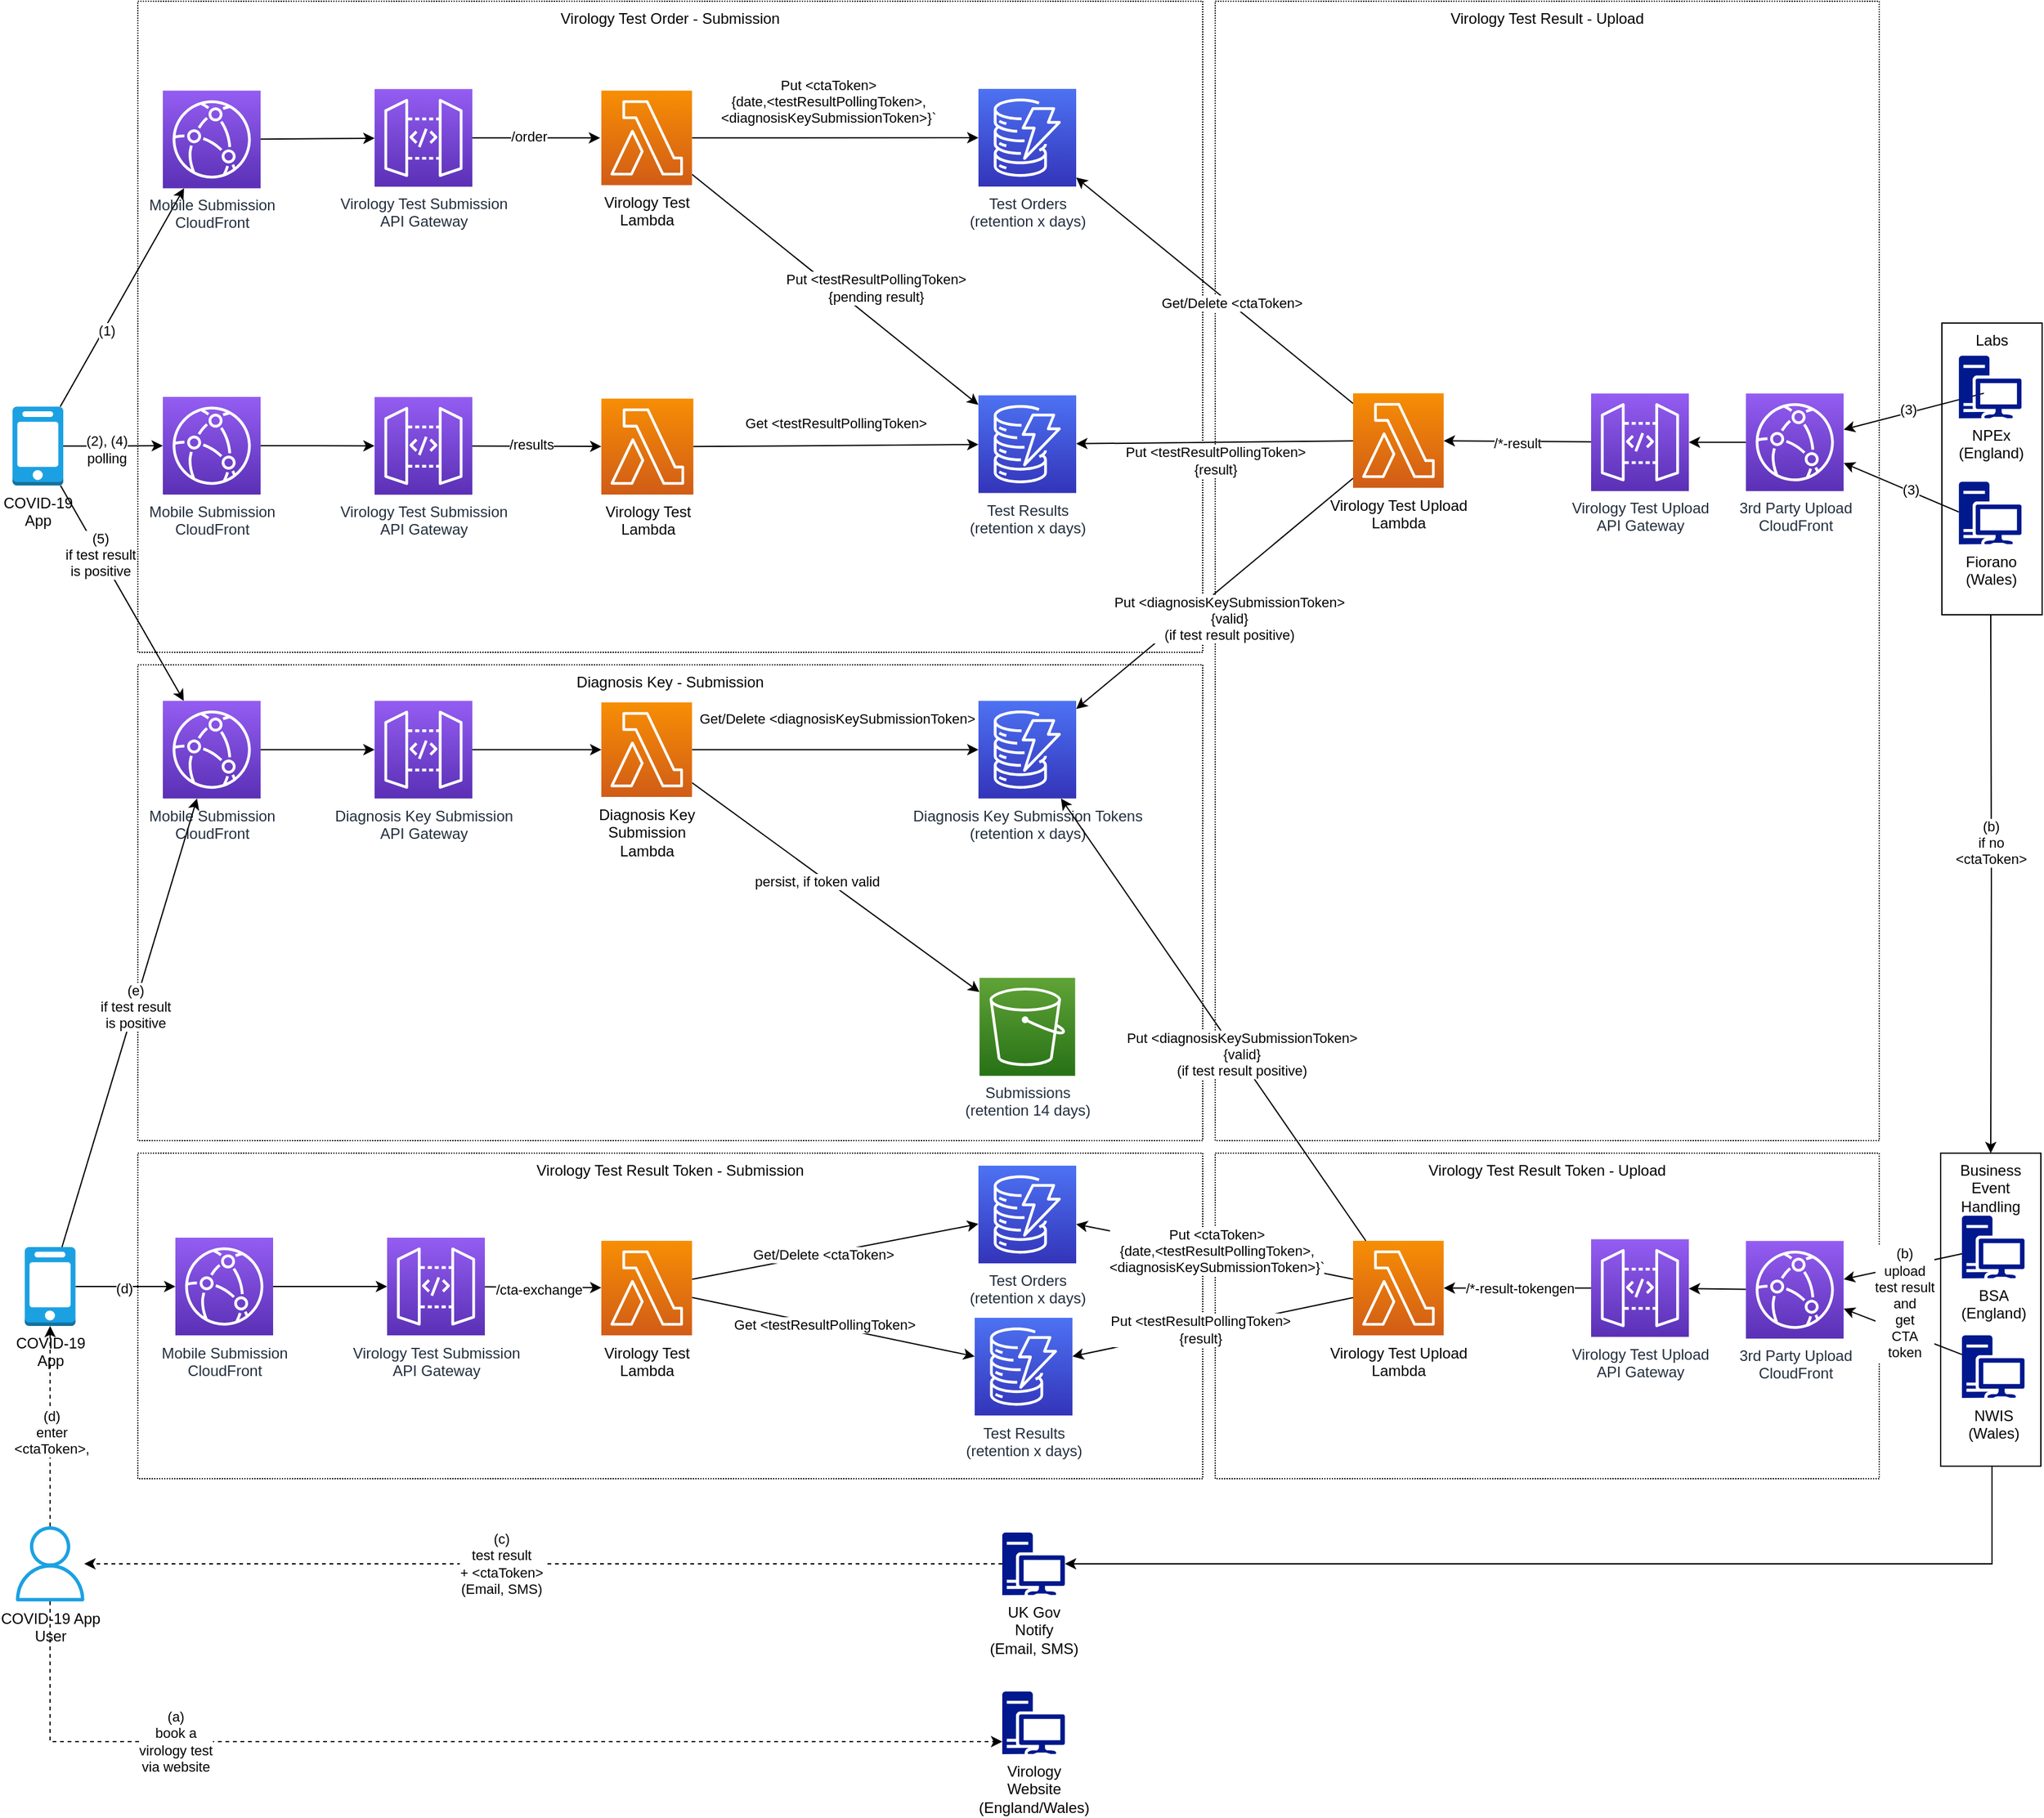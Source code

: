<mxfile version="14.6.13" type="device"><diagram id="7l4un8e1ZVvEWn5VFcZK" name="Page-1"><mxGraphModel dx="1106" dy="782" grid="1" gridSize="10" guides="1" tooltips="1" connect="1" arrows="1" fold="1" page="1" pageScale="1" pageWidth="1654" pageHeight="1169" math="0" shadow="0"><root><mxCell id="0"/><mxCell id="1" parent="0"/><mxCell id="IupYQVPxqlDTOoStcG11-25" style="edgeStyle=orthogonalEdgeStyle;rounded=0;orthogonalLoop=1;jettySize=auto;html=1;" parent="1" source="IupYQVPxqlDTOoStcG11-23" target="IupYQVPxqlDTOoStcG11-18" edge="1"><mxGeometry relative="1" as="geometry"><Array as="points"><mxPoint x="1600" y="1368"/></Array></mxGeometry></mxCell><mxCell id="IupYQVPxqlDTOoStcG11-23" value="Business&lt;br&gt;Event&lt;br&gt;Handling" style="rounded=0;whiteSpace=wrap;html=1;fillColor=#ffffff;gradientColor=none;verticalAlign=top;" parent="1" vertex="1"><mxGeometry x="1559" y="1040" width="80" height="250" as="geometry"/></mxCell><mxCell id="IupYQVPxqlDTOoStcG11-22" value="Labs" style="rounded=0;whiteSpace=wrap;html=1;fillColor=#ffffff;gradientColor=none;verticalAlign=top;" parent="1" vertex="1"><mxGeometry x="1560" y="377" width="80" height="233" as="geometry"/></mxCell><mxCell id="IupYQVPxqlDTOoStcG11-10" value="Virology Test Result Token - Upload" style="rounded=0;whiteSpace=wrap;html=1;strokeColor=#000000;fillColor=#ffffff;fontColor=#000000;verticalAlign=top;dashed=1;dashPattern=1 1;" parent="1" vertex="1"><mxGeometry x="980" y="1040" width="530" height="260" as="geometry"/></mxCell><mxCell id="3xfjmCxmKZSqOKgito6b-5" value="Virology Test Result Token - Submission" style="rounded=0;whiteSpace=wrap;html=1;strokeColor=#000000;fillColor=#ffffff;fontColor=#000000;verticalAlign=top;dashed=1;dashPattern=1 1;" parent="1" vertex="1"><mxGeometry x="120" y="1040" width="850" height="260" as="geometry"/></mxCell><mxCell id="3xfjmCxmKZSqOKgito6b-6" value="Diagnosis Key - Submission" style="rounded=0;whiteSpace=wrap;html=1;strokeColor=#000000;fillColor=#ffffff;fontColor=#000000;verticalAlign=top;dashed=1;dashPattern=1 1;" parent="1" vertex="1"><mxGeometry x="120" y="650" width="850" height="380" as="geometry"/></mxCell><mxCell id="3xfjmCxmKZSqOKgito6b-4" value="Virology Test Order - Submission&lt;br&gt;" style="rounded=0;whiteSpace=wrap;html=1;strokeColor=#000000;fillColor=#ffffff;fontColor=#000000;verticalAlign=top;dashed=1;dashPattern=1 1;" parent="1" vertex="1"><mxGeometry x="120" y="120" width="850" height="520" as="geometry"/></mxCell><mxCell id="8O3yC5Zun8YRA3f_ltFc-1" value="Virology Test Result - Upload" style="rounded=0;whiteSpace=wrap;html=1;strokeColor=#000000;fillColor=#ffffff;fontColor=#000000;verticalAlign=top;dashed=1;dashPattern=1 1;" parent="1" vertex="1"><mxGeometry x="980" y="120" width="530" height="910" as="geometry"/></mxCell><mxCell id="iBQrSZqJGQWw7QaStk0V-1" style="rounded=0;orthogonalLoop=1;jettySize=auto;html=1;" parent="1" source="Zcrg-Oa4rTQBiYXi8GwN-2" target="Zcrg-Oa4rTQBiYXi8GwN-18" edge="1"><mxGeometry relative="1" as="geometry"/></mxCell><mxCell id="iBQrSZqJGQWw7QaStk0V-2" value="Put &amp;lt;testResultPollingToken&amp;gt;&lt;br&gt;{pending result}" style="edgeLabel;html=1;align=center;verticalAlign=middle;resizable=0;points=[];" parent="iBQrSZqJGQWw7QaStk0V-1" vertex="1" connectable="0"><mxGeometry x="-0.339" relative="1" as="geometry"><mxPoint x="70.63" y="29.8" as="offset"/></mxGeometry></mxCell><mxCell id="H36jt0zUwEtWzXlIRthk-64" style="edgeStyle=none;rounded=0;orthogonalLoop=1;jettySize=auto;html=1;exitX=0.4;exitY=0.6;exitDx=0;exitDy=0;exitPerimeter=0;" parent="1" source="NQJrTS7lz0Nnti6K1wQp-1" target="Zcrg-Oa4rTQBiYXi8GwN-26" edge="1"><mxGeometry relative="1" as="geometry"><mxPoint x="1573.58" y="434.88" as="sourcePoint"/></mxGeometry></mxCell><mxCell id="3xfjmCxmKZSqOKgito6b-19" value="(3)" style="edgeLabel;html=1;align=center;verticalAlign=middle;resizable=0;points=[];fontColor=#000000;" parent="H36jt0zUwEtWzXlIRthk-64" vertex="1" connectable="0"><mxGeometry x="0.069" y="-2" relative="1" as="geometry"><mxPoint y="-1" as="offset"/></mxGeometry></mxCell><mxCell id="H36jt0zUwEtWzXlIRthk-76" style="edgeStyle=none;rounded=0;orthogonalLoop=1;jettySize=auto;html=1;" parent="1" source="Zcrg-Oa4rTQBiYXi8GwN-4" target="Zcrg-Oa4rTQBiYXi8GwN-16" edge="1"><mxGeometry relative="1" as="geometry"><mxPoint x="418" y="391.403" as="sourcePoint"/></mxGeometry></mxCell><mxCell id="WrQF6Arm8ScqOSPTjPgF-5" value="/results" style="edgeLabel;html=1;align=center;verticalAlign=middle;resizable=0;points=[];" vertex="1" connectable="0" parent="H36jt0zUwEtWzXlIRthk-76"><mxGeometry x="-0.087" y="2" relative="1" as="geometry"><mxPoint as="offset"/></mxGeometry></mxCell><mxCell id="H36jt0zUwEtWzXlIRthk-78" style="edgeStyle=none;rounded=0;orthogonalLoop=1;jettySize=auto;html=1;" parent="1" source="3xfjmCxmKZSqOKgito6b-8" target="Zcrg-Oa4rTQBiYXi8GwN-17" edge="1"><mxGeometry relative="1" as="geometry"><mxPoint x="404.449" y="405.5" as="sourcePoint"/></mxGeometry></mxCell><mxCell id="H36jt0zUwEtWzXlIRthk-61" style="edgeStyle=none;rounded=0;orthogonalLoop=1;jettySize=auto;html=1;exitX=1;exitY=0.5;exitDx=0;exitDy=0;exitPerimeter=0;" parent="1" source="Zcrg-Oa4rTQBiYXi8GwN-16" target="Zcrg-Oa4rTQBiYXi8GwN-18" edge="1"><mxGeometry relative="1" as="geometry"/></mxCell><mxCell id="H36jt0zUwEtWzXlIRthk-62" value="Get &amp;lt;testResultPollingToken&amp;gt;" style="edgeLabel;html=1;align=center;verticalAlign=middle;resizable=0;points=[];" parent="H36jt0zUwEtWzXlIRthk-61" vertex="1" connectable="0"><mxGeometry x="-0.777" y="-1" relative="1" as="geometry"><mxPoint x="87.65" y="-19.88" as="offset"/></mxGeometry></mxCell><mxCell id="H36jt0zUwEtWzXlIRthk-68" style="edgeStyle=none;rounded=0;orthogonalLoop=1;jettySize=auto;html=1;" parent="1" source="Zcrg-Oa4rTQBiYXi8GwN-25" target="Zcrg-Oa4rTQBiYXi8GwN-21" edge="1"><mxGeometry relative="1" as="geometry"><mxPoint x="1234" y="471.833" as="sourcePoint"/></mxGeometry></mxCell><mxCell id="WrQF6Arm8ScqOSPTjPgF-20" value="/*-result" style="edgeLabel;html=1;align=center;verticalAlign=middle;resizable=0;points=[];" vertex="1" connectable="0" parent="H36jt0zUwEtWzXlIRthk-68"><mxGeometry x="0.003" y="1" relative="1" as="geometry"><mxPoint as="offset"/></mxGeometry></mxCell><mxCell id="H36jt0zUwEtWzXlIRthk-69" style="rounded=0;orthogonalLoop=1;jettySize=auto;html=1;elbow=vertical;" parent="1" source="Zcrg-Oa4rTQBiYXi8GwN-21" target="Zcrg-Oa4rTQBiYXi8GwN-18" edge="1"><mxGeometry relative="1" as="geometry"/></mxCell><mxCell id="H36jt0zUwEtWzXlIRthk-70" value="Put &amp;lt;testResultPollingToken&amp;gt;&lt;br&gt;{result}" style="edgeLabel;html=1;align=center;verticalAlign=middle;resizable=0;points=[];" parent="H36jt0zUwEtWzXlIRthk-69" vertex="1" connectable="0"><mxGeometry x="-0.219" y="-1" relative="1" as="geometry"><mxPoint x="-23.71" y="15.66" as="offset"/></mxGeometry></mxCell><mxCell id="H36jt0zUwEtWzXlIRthk-74" style="rounded=0;orthogonalLoop=1;jettySize=auto;html=1;" parent="1" source="Zcrg-Oa4rTQBiYXi8GwN-21" target="Zcrg-Oa4rTQBiYXi8GwN-24" edge="1"><mxGeometry relative="1" as="geometry"><mxPoint x="1090" y="716.934" as="sourcePoint"/></mxGeometry></mxCell><mxCell id="H36jt0zUwEtWzXlIRthk-75" value="Put &amp;lt;diagnosisKeySubmissionToken&amp;gt;&lt;br&gt;{valid}&lt;br&gt;(if test result positive)" style="edgeLabel;html=1;align=center;verticalAlign=middle;resizable=0;points=[];" parent="H36jt0zUwEtWzXlIRthk-74" vertex="1" connectable="0"><mxGeometry x="0.406" y="2" relative="1" as="geometry"><mxPoint x="55.42" y="-19.42" as="offset"/></mxGeometry></mxCell><mxCell id="H36jt0zUwEtWzXlIRthk-82" style="rounded=0;orthogonalLoop=1;jettySize=auto;elbow=vertical;html=1;" parent="1" source="Zcrg-Oa4rTQBiYXi8GwN-17" target="Zcrg-Oa4rTQBiYXi8GwN-20" edge="1"><mxGeometry relative="1" as="geometry"/></mxCell><mxCell id="H36jt0zUwEtWzXlIRthk-85" value="persist, if token valid" style="edgeLabel;html=1;align=center;verticalAlign=middle;resizable=0;points=[];" parent="H36jt0zUwEtWzXlIRthk-82" vertex="1" connectable="0"><mxGeometry x="-0.047" y="1" relative="1" as="geometry"><mxPoint x="-11.15" as="offset"/></mxGeometry></mxCell><mxCell id="H36jt0zUwEtWzXlIRthk-83" style="edgeStyle=orthogonalEdgeStyle;rounded=0;orthogonalLoop=1;jettySize=auto;html=1;" parent="1" source="Zcrg-Oa4rTQBiYXi8GwN-17" target="Zcrg-Oa4rTQBiYXi8GwN-24" edge="1"><mxGeometry relative="1" as="geometry"><Array as="points"><mxPoint x="840" y="719.5"/><mxPoint x="840" y="719.5"/></Array></mxGeometry></mxCell><mxCell id="H36jt0zUwEtWzXlIRthk-84" value="Get/Delete &amp;lt;diagnosisKeySubmissionToken&amp;gt;" style="edgeLabel;html=1;align=center;verticalAlign=middle;resizable=0;points=[];" parent="H36jt0zUwEtWzXlIRthk-83" vertex="1" connectable="0"><mxGeometry x="-0.518" relative="1" as="geometry"><mxPoint x="60.0" y="-25" as="offset"/></mxGeometry></mxCell><mxCell id="Zcrg-Oa4rTQBiYXi8GwN-36" value="Put &amp;lt;ctaToken&amp;gt;&lt;br&gt;{date,&amp;lt;testResultPollingToken&amp;gt;,&lt;br&gt;&amp;lt;diagnosisKeySubmissionToken&amp;gt;}`" style="edgeStyle=none;rounded=0;orthogonalLoop=1;jettySize=auto;html=1;" parent="1" source="Zcrg-Oa4rTQBiYXi8GwN-2" target="Zcrg-Oa4rTQBiYXi8GwN-11" edge="1"><mxGeometry x="-0.058" y="29" relative="1" as="geometry"><mxPoint x="1" as="offset"/></mxGeometry></mxCell><mxCell id="Zcrg-Oa4rTQBiYXi8GwN-2" value="&lt;span style=&quot;color: rgb(0 , 0 , 0)&quot;&gt;Virology Test&lt;br&gt;Lambda&lt;br&gt;&lt;/span&gt;" style="points=[[0,0,0],[0.25,0,0],[0.5,0,0],[0.75,0,0],[1,0,0],[0,1,0],[0.25,1,0],[0.5,1,0],[0.75,1,0],[1,1,0],[0,0.25,0],[0,0.5,0],[0,0.75,0],[1,0.25,0],[1,0.5,0],[1,0.75,0]];outlineConnect=0;fontColor=#232F3E;gradientColor=#F78E04;gradientDirection=north;fillColor=#D05C17;strokeColor=#ffffff;dashed=0;verticalLabelPosition=bottom;verticalAlign=top;align=center;html=1;fontSize=12;fontStyle=0;aspect=fixed;shape=mxgraph.aws4.resourceIcon;resIcon=mxgraph.aws4.lambda;fontFamily=Helvetica;shadow=0;sketch=0;" parent="1" vertex="1"><mxGeometry x="490.0" y="191.38" width="72.35" height="75.5" as="geometry"/></mxCell><mxCell id="3xfjmCxmKZSqOKgito6b-1" value="" style="edgeStyle=none;rounded=0;orthogonalLoop=1;jettySize=auto;html=1;fontColor=#000000;" parent="1" edge="1"><mxGeometry relative="1" as="geometry"><mxPoint x="386" y="229.13" as="sourcePoint"/><mxPoint x="489" y="229.13" as="targetPoint"/></mxGeometry></mxCell><mxCell id="WrQF6Arm8ScqOSPTjPgF-4" value="/order" style="edgeLabel;html=1;align=center;verticalAlign=middle;resizable=0;points=[];" vertex="1" connectable="0" parent="3xfjmCxmKZSqOKgito6b-1"><mxGeometry x="-0.107" y="1" relative="1" as="geometry"><mxPoint as="offset"/></mxGeometry></mxCell><mxCell id="Zcrg-Oa4rTQBiYXi8GwN-4" value="Virology Test Submission&lt;br&gt;API Gateway" style="outlineConnect=0;fontColor=#232F3E;gradientColor=#945DF2;gradientDirection=north;fillColor=#5A30B5;strokeColor=#ffffff;dashed=0;verticalLabelPosition=bottom;verticalAlign=top;align=center;html=1;fontSize=12;fontStyle=0;aspect=fixed;shape=mxgraph.aws4.resourceIcon;resIcon=mxgraph.aws4.api_gateway;" parent="1" vertex="1"><mxGeometry x="309" y="436.12" width="78" height="78" as="geometry"/></mxCell><mxCell id="Zcrg-Oa4rTQBiYXi8GwN-5" style="edgeStyle=orthogonalEdgeStyle;rounded=0;orthogonalLoop=1;jettySize=auto;html=1;" parent="1" source="Zcrg-Oa4rTQBiYXi8GwN-6" target="Zcrg-Oa4rTQBiYXi8GwN-4" edge="1"><mxGeometry relative="1" as="geometry"/></mxCell><mxCell id="Zcrg-Oa4rTQBiYXi8GwN-6" value="Mobile Submission&lt;br&gt;CloudFront" style="outlineConnect=0;fontColor=#232F3E;gradientColor=#945DF2;gradientDirection=north;fillColor=#5A30B5;strokeColor=#ffffff;dashed=0;verticalLabelPosition=bottom;verticalAlign=top;align=center;html=1;fontSize=12;fontStyle=0;aspect=fixed;shape=mxgraph.aws4.resourceIcon;resIcon=mxgraph.aws4.cloudfront;" parent="1" vertex="1"><mxGeometry x="140" y="436" width="78" height="78" as="geometry"/></mxCell><mxCell id="Zcrg-Oa4rTQBiYXi8GwN-8" style="edgeStyle=orthogonalEdgeStyle;rounded=0;orthogonalLoop=1;jettySize=auto;html=1;" parent="1" source="Zcrg-Oa4rTQBiYXi8GwN-9" target="Zcrg-Oa4rTQBiYXi8GwN-6" edge="1"><mxGeometry relative="1" as="geometry"/></mxCell><mxCell id="3xfjmCxmKZSqOKgito6b-15" value="(2), (4)&lt;br&gt;polling" style="edgeLabel;html=1;align=center;verticalAlign=middle;resizable=0;points=[];fontColor=#000000;" parent="Zcrg-Oa4rTQBiYXi8GwN-8" vertex="1" connectable="0"><mxGeometry x="-0.152" y="-2" relative="1" as="geometry"><mxPoint as="offset"/></mxGeometry></mxCell><mxCell id="3xfjmCxmKZSqOKgito6b-13" style="edgeStyle=none;rounded=0;orthogonalLoop=1;jettySize=auto;html=1;fontColor=#000000;" parent="1" source="Zcrg-Oa4rTQBiYXi8GwN-9" target="3xfjmCxmKZSqOKgito6b-10" edge="1"><mxGeometry relative="1" as="geometry"/></mxCell><mxCell id="3xfjmCxmKZSqOKgito6b-17" value="(1)" style="edgeLabel;html=1;align=center;verticalAlign=middle;resizable=0;points=[];fontColor=#000000;" parent="3xfjmCxmKZSqOKgito6b-13" vertex="1" connectable="0"><mxGeometry x="-0.292" y="-1" relative="1" as="geometry"><mxPoint x="1" as="offset"/></mxGeometry></mxCell><mxCell id="3xfjmCxmKZSqOKgito6b-14" style="edgeStyle=none;rounded=0;orthogonalLoop=1;jettySize=auto;html=1;fontColor=#000000;" parent="1" source="Zcrg-Oa4rTQBiYXi8GwN-9" target="3xfjmCxmKZSqOKgito6b-9" edge="1"><mxGeometry relative="1" as="geometry"/></mxCell><mxCell id="3xfjmCxmKZSqOKgito6b-18" value="(5)&lt;br&gt;if test result&lt;br&gt;is positive" style="edgeLabel;html=1;align=center;verticalAlign=middle;resizable=0;points=[];fontColor=#000000;" parent="3xfjmCxmKZSqOKgito6b-14" vertex="1" connectable="0"><mxGeometry x="-0.363" relative="1" as="geometry"><mxPoint as="offset"/></mxGeometry></mxCell><mxCell id="IupYQVPxqlDTOoStcG11-32" style="rounded=0;orthogonalLoop=1;jettySize=auto;html=1;" parent="1" source="IupYQVPxqlDTOoStcG11-34" target="IupYQVPxqlDTOoStcG11-29" edge="1"><mxGeometry relative="1" as="geometry"/></mxCell><mxCell id="IupYQVPxqlDTOoStcG11-55" value="(d)" style="edgeLabel;html=1;align=center;verticalAlign=middle;resizable=0;points=[];" parent="IupYQVPxqlDTOoStcG11-32" vertex="1" connectable="0"><mxGeometry x="-0.035" y="-1" relative="1" as="geometry"><mxPoint as="offset"/></mxGeometry></mxCell><mxCell id="Zcrg-Oa4rTQBiYXi8GwN-9" value="COVID-19&lt;br&gt;App" style="outlineConnect=0;dashed=0;verticalLabelPosition=bottom;verticalAlign=top;align=center;html=1;shape=mxgraph.aws3.mobile_client;fillColor=#1ba1e2;strokeColor=#006EAF;" parent="1" vertex="1"><mxGeometry x="20" y="443.75" width="40.5" height="63" as="geometry"/></mxCell><mxCell id="Zcrg-Oa4rTQBiYXi8GwN-11" value="Test Orders &lt;br&gt;(retention x days)" style="points=[[0,0,0],[0.25,0,0],[0.5,0,0],[0.75,0,0],[1,0,0],[0,1,0],[0.25,1,0],[0.5,1,0],[0.75,1,0],[1,1,0],[0,0.25,0],[0,0.5,0],[0,0.75,0],[1,0.25,0],[1,0.5,0],[1,0.75,0]];outlineConnect=0;fontColor=#232F3E;gradientColor=#4D72F3;gradientDirection=north;fillColor=#3334B9;strokeColor=#ffffff;dashed=0;verticalLabelPosition=bottom;verticalAlign=top;align=center;html=1;fontSize=12;fontStyle=0;aspect=fixed;shape=mxgraph.aws4.resourceIcon;resIcon=mxgraph.aws4.dynamodb;" parent="1" vertex="1"><mxGeometry x="791" y="190" width="78" height="78" as="geometry"/></mxCell><mxCell id="Zcrg-Oa4rTQBiYXi8GwN-16" value="&lt;span style=&quot;color: rgb(0 , 0 , 0)&quot;&gt;Virology Test&lt;/span&gt;&lt;br style=&quot;color: rgb(0 , 0 , 0)&quot;&gt;&lt;span style=&quot;color: rgb(0 , 0 , 0)&quot;&gt;Lambda&lt;/span&gt;&lt;span style=&quot;color: rgb(0 , 0 , 0)&quot;&gt;&lt;br&gt;&lt;/span&gt;" style="points=[[0,0,0],[0.25,0,0],[0.5,0,0],[0.75,0,0],[1,0,0],[0,1,0],[0.25,1,0],[0.5,1,0],[0.75,1,0],[1,1,0],[0,0.25,0],[0,0.5,0],[0,0.75,0],[1,0.25,0],[1,0.5,0],[1,0.75,0]];outlineConnect=0;fontColor=#232F3E;gradientColor=#F78E04;gradientDirection=north;fillColor=#D05C17;strokeColor=#ffffff;dashed=0;verticalLabelPosition=bottom;verticalAlign=top;align=center;html=1;fontSize=12;fontStyle=0;aspect=fixed;shape=mxgraph.aws4.resourceIcon;resIcon=mxgraph.aws4.lambda;fontFamily=Helvetica;shadow=0;sketch=0;" parent="1" vertex="1"><mxGeometry x="490" y="437.37" width="73.43" height="76.63" as="geometry"/></mxCell><mxCell id="Zcrg-Oa4rTQBiYXi8GwN-17" value="&lt;span style=&quot;color: rgb(0 , 0 , 0)&quot;&gt;Diagnosis Key &lt;br&gt;Submission &lt;br&gt;Lambda&lt;/span&gt;" style="points=[[0,0,0],[0.25,0,0],[0.5,0,0],[0.75,0,0],[1,0,0],[0,1,0],[0.25,1,0],[0.5,1,0],[0.75,1,0],[1,1,0],[0,0.25,0],[0,0.5,0],[0,0.75,0],[1,0.25,0],[1,0.5,0],[1,0.75,0]];outlineConnect=0;fontColor=#232F3E;gradientColor=#F78E04;gradientDirection=north;fillColor=#D05C17;strokeColor=#ffffff;dashed=0;verticalLabelPosition=bottom;verticalAlign=top;align=center;html=1;fontSize=12;fontStyle=0;aspect=fixed;shape=mxgraph.aws4.resourceIcon;resIcon=mxgraph.aws4.lambda;fontFamily=Helvetica;shadow=0;sketch=0;" parent="1" vertex="1"><mxGeometry x="490.0" y="680" width="72.35" height="75.5" as="geometry"/></mxCell><mxCell id="Zcrg-Oa4rTQBiYXi8GwN-18" value="Test Results &lt;br&gt;(retention x days)" style="points=[[0,0,0],[0.25,0,0],[0.5,0,0],[0.75,0,0],[1,0,0],[0,1,0],[0.25,1,0],[0.5,1,0],[0.75,1,0],[1,1,0],[0,0.25,0],[0,0.5,0],[0,0.75,0],[1,0.25,0],[1,0.5,0],[1,0.75,0]];outlineConnect=0;fontColor=#232F3E;gradientColor=#4D72F3;gradientDirection=north;fillColor=#3334B9;strokeColor=#ffffff;dashed=0;verticalLabelPosition=bottom;verticalAlign=top;align=center;html=1;fontSize=12;fontStyle=0;aspect=fixed;shape=mxgraph.aws4.resourceIcon;resIcon=mxgraph.aws4.dynamodb;" parent="1" vertex="1"><mxGeometry x="791" y="434.75" width="78" height="78" as="geometry"/></mxCell><mxCell id="Zcrg-Oa4rTQBiYXi8GwN-20" value="Submissions &lt;br&gt;(retention 14 days)" style="points=[[0,0,0],[0.25,0,0],[0.5,0,0],[0.75,0,0],[1,0,0],[0,1,0],[0.25,1,0],[0.5,1,0],[0.75,1,0],[1,1,0],[0,0.25,0],[0,0.5,0],[0,0.75,0],[1,0.25,0],[1,0.5,0],[1,0.75,0]];outlineConnect=0;fontColor=#232F3E;gradientColor=#60A337;gradientDirection=north;fillColor=#277116;strokeColor=#ffffff;dashed=0;verticalLabelPosition=bottom;verticalAlign=top;align=center;html=1;fontSize=12;fontStyle=0;aspect=fixed;shape=mxgraph.aws4.resourceIcon;resIcon=mxgraph.aws4.s3;fontFamily=Helvetica;shadow=0;sketch=0;" parent="1" vertex="1"><mxGeometry x="791.83" y="900" width="76.34" height="78.25" as="geometry"/></mxCell><mxCell id="Zcrg-Oa4rTQBiYXi8GwN-37" style="edgeStyle=none;rounded=0;orthogonalLoop=1;jettySize=auto;html=1;" parent="1" source="Zcrg-Oa4rTQBiYXi8GwN-21" target="Zcrg-Oa4rTQBiYXi8GwN-11" edge="1"><mxGeometry relative="1" as="geometry"/></mxCell><mxCell id="Zcrg-Oa4rTQBiYXi8GwN-38" value="Get/Delete &amp;lt;ctaToken&amp;gt;" style="edgeLabel;html=1;align=center;verticalAlign=middle;resizable=0;points=[];" parent="Zcrg-Oa4rTQBiYXi8GwN-37" vertex="1" connectable="0"><mxGeometry x="-0.115" y="-1" relative="1" as="geometry"><mxPoint as="offset"/></mxGeometry></mxCell><mxCell id="Zcrg-Oa4rTQBiYXi8GwN-21" value="&lt;span style=&quot;color: rgb(0 , 0 , 0)&quot;&gt;Virology Test Upload &lt;br&gt;Lambda&lt;/span&gt;" style="points=[[0,0,0],[0.25,0,0],[0.5,0,0],[0.75,0,0],[1,0,0],[0,1,0],[0.25,1,0],[0.5,1,0],[0.75,1,0],[1,1,0],[0,0.25,0],[0,0.5,0],[0,0.75,0],[1,0.25,0],[1,0.5,0],[1,0.75,0]];outlineConnect=0;fontColor=#232F3E;gradientColor=#F78E04;gradientDirection=north;fillColor=#D05C17;strokeColor=#ffffff;dashed=0;verticalLabelPosition=bottom;verticalAlign=top;align=center;html=1;fontSize=12;fontStyle=0;aspect=fixed;shape=mxgraph.aws4.resourceIcon;resIcon=mxgraph.aws4.lambda;fontFamily=Helvetica;shadow=0;sketch=0;" parent="1" vertex="1"><mxGeometry x="1090" y="433.07" width="72.35" height="75.5" as="geometry"/></mxCell><mxCell id="Zcrg-Oa4rTQBiYXi8GwN-24" value="Diagnosis Key Submission Tokens &lt;br&gt;(retention x days)" style="points=[[0,0,0],[0.25,0,0],[0.5,0,0],[0.75,0,0],[1,0,0],[0,1,0],[0.25,1,0],[0.5,1,0],[0.75,1,0],[1,1,0],[0,0.25,0],[0,0.5,0],[0,0.75,0],[1,0.25,0],[1,0.5,0],[1,0.75,0]];outlineConnect=0;fontColor=#232F3E;gradientColor=#4D72F3;gradientDirection=north;fillColor=#3334B9;strokeColor=#ffffff;dashed=0;verticalLabelPosition=bottom;verticalAlign=top;align=center;html=1;fontSize=12;fontStyle=0;aspect=fixed;shape=mxgraph.aws4.resourceIcon;resIcon=mxgraph.aws4.dynamodb;" parent="1" vertex="1"><mxGeometry x="791" y="678.75" width="78" height="78" as="geometry"/></mxCell><mxCell id="Zcrg-Oa4rTQBiYXi8GwN-25" value="Virology Test Upload&lt;br&gt;API Gateway" style="outlineConnect=0;fontColor=#232F3E;gradientColor=#945DF2;gradientDirection=north;fillColor=#5A30B5;strokeColor=#ffffff;dashed=0;verticalLabelPosition=bottom;verticalAlign=top;align=center;html=1;fontSize=12;fontStyle=0;aspect=fixed;shape=mxgraph.aws4.resourceIcon;resIcon=mxgraph.aws4.api_gateway;" parent="1" vertex="1"><mxGeometry x="1280" y="433.2" width="78" height="78" as="geometry"/></mxCell><mxCell id="Zcrg-Oa4rTQBiYXi8GwN-27" style="edgeStyle=orthogonalEdgeStyle;rounded=0;orthogonalLoop=1;jettySize=auto;html=1;" parent="1" source="Zcrg-Oa4rTQBiYXi8GwN-26" target="Zcrg-Oa4rTQBiYXi8GwN-25" edge="1"><mxGeometry relative="1" as="geometry"/></mxCell><mxCell id="Zcrg-Oa4rTQBiYXi8GwN-26" value="3rd Party Upload&lt;br&gt;CloudFront" style="outlineConnect=0;fontColor=#232F3E;gradientColor=#945DF2;gradientDirection=north;fillColor=#5A30B5;strokeColor=#ffffff;dashed=0;verticalLabelPosition=bottom;verticalAlign=top;align=center;html=1;fontSize=12;fontStyle=0;aspect=fixed;shape=mxgraph.aws4.resourceIcon;resIcon=mxgraph.aws4.cloudfront;" parent="1" vertex="1"><mxGeometry x="1403.58" y="433.2" width="78" height="78" as="geometry"/></mxCell><mxCell id="Zcrg-Oa4rTQBiYXi8GwN-42" style="edgeStyle=none;rounded=0;orthogonalLoop=1;jettySize=auto;html=1;" parent="1" target="Zcrg-Oa4rTQBiYXi8GwN-26" edge="1"><mxGeometry relative="1" as="geometry"><mxPoint x="1573.58" y="527.905" as="sourcePoint"/></mxGeometry></mxCell><mxCell id="3xfjmCxmKZSqOKgito6b-20" value="(3)" style="edgeLabel;html=1;align=center;verticalAlign=middle;resizable=0;points=[];fontColor=#000000;" parent="Zcrg-Oa4rTQBiYXi8GwN-42" vertex="1" connectable="0"><mxGeometry x="-0.135" y="-1" relative="1" as="geometry"><mxPoint as="offset"/></mxGeometry></mxCell><mxCell id="NQJrTS7lz0Nnti6K1wQp-1" value="NPEx&lt;br&gt;(England)" style="aspect=fixed;pointerEvents=1;shadow=0;dashed=0;html=1;strokeColor=none;labelPosition=center;verticalLabelPosition=bottom;verticalAlign=top;align=center;fillColor=#00188D;shape=mxgraph.mscae.enterprise.workstation_client" parent="1" vertex="1"><mxGeometry x="1573.58" y="403.07" width="50" height="50" as="geometry"/></mxCell><mxCell id="IupYQVPxqlDTOoStcG11-5" style="edgeStyle=orthogonalEdgeStyle;rounded=0;orthogonalLoop=1;jettySize=auto;html=1;" parent="1" target="IupYQVPxqlDTOoStcG11-23" edge="1"><mxGeometry relative="1" as="geometry"><mxPoint x="1599" y="610" as="sourcePoint"/><mxPoint x="1599" y="1040" as="targetPoint"/><Array as="points"/></mxGeometry></mxCell><mxCell id="IupYQVPxqlDTOoStcG11-72" value="(b)&lt;br&gt;if no&lt;br&gt;&amp;lt;ctaToken&amp;gt;" style="edgeLabel;html=1;align=center;verticalAlign=middle;resizable=0;points=[];" parent="IupYQVPxqlDTOoStcG11-5" vertex="1" connectable="0"><mxGeometry x="-0.155" y="-1" relative="1" as="geometry"><mxPoint as="offset"/></mxGeometry></mxCell><mxCell id="NQJrTS7lz0Nnti6K1wQp-3" value="Fiorano&lt;br&gt;(Wales)" style="aspect=fixed;pointerEvents=1;shadow=0;dashed=0;html=1;strokeColor=none;labelPosition=center;verticalLabelPosition=bottom;verticalAlign=top;align=center;fillColor=#00188D;shape=mxgraph.mscae.enterprise.workstation_client" parent="1" vertex="1"><mxGeometry x="1573.58" y="503.7" width="50" height="50" as="geometry"/></mxCell><mxCell id="3xfjmCxmKZSqOKgito6b-7" value="Virology Test Submission&lt;br&gt;API Gateway" style="outlineConnect=0;fontColor=#232F3E;gradientColor=#945DF2;gradientDirection=north;fillColor=#5A30B5;strokeColor=#ffffff;dashed=0;verticalLabelPosition=bottom;verticalAlign=top;align=center;html=1;fontSize=12;fontStyle=0;aspect=fixed;shape=mxgraph.aws4.resourceIcon;resIcon=mxgraph.aws4.api_gateway;" parent="1" vertex="1"><mxGeometry x="309" y="190.13" width="78" height="78" as="geometry"/></mxCell><mxCell id="3xfjmCxmKZSqOKgito6b-8" value="Diagnosis Key Submission&lt;br&gt;API Gateway" style="outlineConnect=0;fontColor=#232F3E;gradientColor=#945DF2;gradientDirection=north;fillColor=#5A30B5;strokeColor=#ffffff;dashed=0;verticalLabelPosition=bottom;verticalAlign=top;align=center;html=1;fontSize=12;fontStyle=0;aspect=fixed;shape=mxgraph.aws4.resourceIcon;resIcon=mxgraph.aws4.api_gateway;" parent="1" vertex="1"><mxGeometry x="309" y="678.75" width="78" height="78" as="geometry"/></mxCell><mxCell id="3xfjmCxmKZSqOKgito6b-12" style="edgeStyle=none;rounded=0;orthogonalLoop=1;jettySize=auto;html=1;fontColor=#000000;" parent="1" source="3xfjmCxmKZSqOKgito6b-9" target="3xfjmCxmKZSqOKgito6b-8" edge="1"><mxGeometry relative="1" as="geometry"/></mxCell><mxCell id="3xfjmCxmKZSqOKgito6b-9" value="Mobile Submission&lt;br&gt;CloudFront" style="outlineConnect=0;fontColor=#232F3E;gradientColor=#945DF2;gradientDirection=north;fillColor=#5A30B5;strokeColor=#ffffff;dashed=0;verticalLabelPosition=bottom;verticalAlign=top;align=center;html=1;fontSize=12;fontStyle=0;aspect=fixed;shape=mxgraph.aws4.resourceIcon;resIcon=mxgraph.aws4.cloudfront;" parent="1" vertex="1"><mxGeometry x="140" y="678.75" width="78" height="78" as="geometry"/></mxCell><mxCell id="3xfjmCxmKZSqOKgito6b-11" style="edgeStyle=none;rounded=0;orthogonalLoop=1;jettySize=auto;html=1;fontColor=#000000;" parent="1" source="3xfjmCxmKZSqOKgito6b-10" target="3xfjmCxmKZSqOKgito6b-7" edge="1"><mxGeometry relative="1" as="geometry"/></mxCell><mxCell id="3xfjmCxmKZSqOKgito6b-10" value="Mobile Submission&lt;br&gt;CloudFront" style="outlineConnect=0;fontColor=#232F3E;gradientColor=#945DF2;gradientDirection=north;fillColor=#5A30B5;strokeColor=#ffffff;dashed=0;verticalLabelPosition=bottom;verticalAlign=top;align=center;html=1;fontSize=12;fontStyle=0;aspect=fixed;shape=mxgraph.aws4.resourceIcon;resIcon=mxgraph.aws4.cloudfront;" parent="1" vertex="1"><mxGeometry x="140" y="191.38" width="78" height="78" as="geometry"/></mxCell><mxCell id="IupYQVPxqlDTOoStcG11-1" value="BSA&lt;br&gt;(England)" style="aspect=fixed;pointerEvents=1;shadow=0;dashed=0;html=1;strokeColor=none;labelPosition=center;verticalLabelPosition=bottom;verticalAlign=top;align=center;fillColor=#00188D;shape=mxgraph.mscae.enterprise.workstation_client" parent="1" vertex="1"><mxGeometry x="1576" y="1090" width="50" height="50" as="geometry"/></mxCell><mxCell id="IupYQVPxqlDTOoStcG11-11" style="rounded=0;orthogonalLoop=1;jettySize=auto;html=1;" parent="1" source="IupYQVPxqlDTOoStcG11-2" target="IupYQVPxqlDTOoStcG11-9" edge="1"><mxGeometry relative="1" as="geometry"/></mxCell><mxCell id="IupYQVPxqlDTOoStcG11-2" value="NWIS&lt;br&gt;(Wales)" style="aspect=fixed;pointerEvents=1;shadow=0;dashed=0;html=1;strokeColor=none;labelPosition=center;verticalLabelPosition=bottom;verticalAlign=top;align=center;fillColor=#00188D;shape=mxgraph.mscae.enterprise.workstation_client" parent="1" vertex="1"><mxGeometry x="1576" y="1185.5" width="50" height="50" as="geometry"/></mxCell><mxCell id="IupYQVPxqlDTOoStcG11-6" value="Test Results &lt;br&gt;(retention x days)" style="points=[[0,0,0],[0.25,0,0],[0.5,0,0],[0.75,0,0],[1,0,0],[0,1,0],[0.25,1,0],[0.5,1,0],[0.75,1,0],[1,1,0],[0,0.25,0],[0,0.5,0],[0,0.75,0],[1,0.25,0],[1,0.5,0],[1,0.75,0]];outlineConnect=0;fontColor=#232F3E;gradientColor=#4D72F3;gradientDirection=north;fillColor=#3334B9;strokeColor=#ffffff;dashed=0;verticalLabelPosition=bottom;verticalAlign=top;align=center;html=1;fontSize=12;fontStyle=0;aspect=fixed;shape=mxgraph.aws4.resourceIcon;resIcon=mxgraph.aws4.dynamodb;" parent="1" vertex="1"><mxGeometry x="788" y="1171.5" width="78" height="78" as="geometry"/></mxCell><mxCell id="IupYQVPxqlDTOoStcG11-15" style="edgeStyle=none;rounded=0;orthogonalLoop=1;jettySize=auto;html=1;" parent="1" source="IupYQVPxqlDTOoStcG11-7" target="IupYQVPxqlDTOoStcG11-6" edge="1"><mxGeometry relative="1" as="geometry"/></mxCell><mxCell id="IupYQVPxqlDTOoStcG11-70" value="Put &amp;lt;testResultPollingToken&amp;gt;&lt;br&gt;{result}" style="edgeLabel;html=1;align=center;verticalAlign=middle;resizable=0;points=[];" parent="IupYQVPxqlDTOoStcG11-15" vertex="1" connectable="0"><mxGeometry x="0.09" relative="1" as="geometry"><mxPoint as="offset"/></mxGeometry></mxCell><mxCell id="IupYQVPxqlDTOoStcG11-60" style="rounded=0;orthogonalLoop=1;jettySize=auto;html=1;" parent="1" source="IupYQVPxqlDTOoStcG11-7" target="IupYQVPxqlDTOoStcG11-59" edge="1"><mxGeometry relative="1" as="geometry"/></mxCell><mxCell id="IupYQVPxqlDTOoStcG11-69" value="Put &amp;lt;ctaToken&amp;gt;&lt;br&gt;{date,&amp;lt;testResultPollingToken&amp;gt;,&lt;br&gt;&amp;lt;diagnosisKeySubmissionToken&amp;gt;}`" style="edgeLabel;html=1;align=center;verticalAlign=middle;resizable=0;points=[];" parent="IupYQVPxqlDTOoStcG11-60" vertex="1" connectable="0"><mxGeometry x="-0.008" y="-1" relative="1" as="geometry"><mxPoint as="offset"/></mxGeometry></mxCell><mxCell id="IupYQVPxqlDTOoStcG11-7" value="&lt;span style=&quot;color: rgb(0 , 0 , 0)&quot;&gt;Virology Test Upload &lt;br&gt;Lambda&lt;/span&gt;" style="points=[[0,0,0],[0.25,0,0],[0.5,0,0],[0.75,0,0],[1,0,0],[0,1,0],[0.25,1,0],[0.5,1,0],[0.75,1,0],[1,1,0],[0,0.25,0],[0,0.5,0],[0,0.75,0],[1,0.25,0],[1,0.5,0],[1,0.75,0]];outlineConnect=0;fontColor=#232F3E;gradientColor=#F78E04;gradientDirection=north;fillColor=#D05C17;strokeColor=#ffffff;dashed=0;verticalLabelPosition=bottom;verticalAlign=top;align=center;html=1;fontSize=12;fontStyle=0;aspect=fixed;shape=mxgraph.aws4.resourceIcon;resIcon=mxgraph.aws4.lambda;fontFamily=Helvetica;shadow=0;sketch=0;" parent="1" vertex="1"><mxGeometry x="1090" y="1110" width="72.35" height="75.5" as="geometry"/></mxCell><mxCell id="IupYQVPxqlDTOoStcG11-14" style="edgeStyle=none;rounded=0;orthogonalLoop=1;jettySize=auto;html=1;" parent="1" source="IupYQVPxqlDTOoStcG11-8" target="IupYQVPxqlDTOoStcG11-7" edge="1"><mxGeometry relative="1" as="geometry"/></mxCell><mxCell id="WrQF6Arm8ScqOSPTjPgF-19" value="/*-result-tokengen" style="edgeLabel;html=1;align=center;verticalAlign=middle;resizable=0;points=[];" vertex="1" connectable="0" parent="IupYQVPxqlDTOoStcG11-14"><mxGeometry x="-0.025" relative="1" as="geometry"><mxPoint as="offset"/></mxGeometry></mxCell><mxCell id="IupYQVPxqlDTOoStcG11-8" value="Virology Test Upload&lt;br&gt;API Gateway" style="outlineConnect=0;fontColor=#232F3E;gradientColor=#945DF2;gradientDirection=north;fillColor=#5A30B5;strokeColor=#ffffff;dashed=0;verticalLabelPosition=bottom;verticalAlign=top;align=center;html=1;fontSize=12;fontStyle=0;aspect=fixed;shape=mxgraph.aws4.resourceIcon;resIcon=mxgraph.aws4.api_gateway;" parent="1" vertex="1"><mxGeometry x="1280" y="1108.75" width="78" height="78" as="geometry"/></mxCell><mxCell id="IupYQVPxqlDTOoStcG11-13" style="edgeStyle=none;rounded=0;orthogonalLoop=1;jettySize=auto;html=1;" parent="1" source="IupYQVPxqlDTOoStcG11-9" target="IupYQVPxqlDTOoStcG11-8" edge="1"><mxGeometry relative="1" as="geometry"/></mxCell><mxCell id="IupYQVPxqlDTOoStcG11-9" value="3rd Party Upload&lt;br&gt;CloudFront" style="outlineConnect=0;fontColor=#232F3E;gradientColor=#945DF2;gradientDirection=north;fillColor=#5A30B5;strokeColor=#ffffff;dashed=0;verticalLabelPosition=bottom;verticalAlign=top;align=center;html=1;fontSize=12;fontStyle=0;aspect=fixed;shape=mxgraph.aws4.resourceIcon;resIcon=mxgraph.aws4.cloudfront;" parent="1" vertex="1"><mxGeometry x="1403.58" y="1110.13" width="78" height="78" as="geometry"/></mxCell><mxCell id="IupYQVPxqlDTOoStcG11-39" value="" style="edgeStyle=none;rounded=0;orthogonalLoop=1;jettySize=auto;html=1;dashed=1;" parent="1" source="IupYQVPxqlDTOoStcG11-16" target="IupYQVPxqlDTOoStcG11-34" edge="1"><mxGeometry relative="1" as="geometry"><mxPoint x="50" y="1100" as="targetPoint"/></mxGeometry></mxCell><mxCell id="IupYQVPxqlDTOoStcG11-57" value="(d)&lt;br&gt;enter &lt;br&gt;&amp;lt;ctaToken&amp;gt;," style="edgeLabel;html=1;align=center;verticalAlign=middle;resizable=0;points=[];" parent="IupYQVPxqlDTOoStcG11-39" vertex="1" connectable="0"><mxGeometry x="-0.055" y="-1" relative="1" as="geometry"><mxPoint as="offset"/></mxGeometry></mxCell><mxCell id="IupYQVPxqlDTOoStcG11-53" style="edgeStyle=orthogonalEdgeStyle;rounded=0;orthogonalLoop=1;jettySize=auto;html=1;dashed=1;" parent="1" source="IupYQVPxqlDTOoStcG11-16" target="IupYQVPxqlDTOoStcG11-52" edge="1"><mxGeometry relative="1" as="geometry"><Array as="points"><mxPoint x="50" y="1510"/></Array></mxGeometry></mxCell><mxCell id="IupYQVPxqlDTOoStcG11-54" value="(a)&lt;br&gt;book a &lt;br&gt;virology test&lt;br&gt;via website" style="edgeLabel;html=1;align=center;verticalAlign=middle;resizable=0;points=[];" parent="IupYQVPxqlDTOoStcG11-53" vertex="1" connectable="0"><mxGeometry x="0.028" y="1" relative="1" as="geometry"><mxPoint x="-236" y="1" as="offset"/></mxGeometry></mxCell><mxCell id="IupYQVPxqlDTOoStcG11-16" value="COVID-19 App&lt;br&gt;User" style="outlineConnect=0;fontColor=#000000;fillColor=#1ba1e2;strokeColor=#006EAF;dashed=0;verticalLabelPosition=bottom;verticalAlign=top;align=center;html=1;fontSize=12;aspect=fixed;pointerEvents=1;shape=mxgraph.aws4.user;" parent="1" vertex="1"><mxGeometry x="20" y="1338" width="60" height="60" as="geometry"/></mxCell><mxCell id="IupYQVPxqlDTOoStcG11-21" value="" style="edgeStyle=orthogonalEdgeStyle;rounded=0;orthogonalLoop=1;jettySize=auto;html=1;dashed=1;" parent="1" source="IupYQVPxqlDTOoStcG11-18" target="IupYQVPxqlDTOoStcG11-16" edge="1"><mxGeometry relative="1" as="geometry"/></mxCell><mxCell id="IupYQVPxqlDTOoStcG11-37" value="(c)&lt;br&gt;test result&lt;br&gt;+ &amp;lt;ctaToken&amp;gt;&lt;br&gt;(Email, SMS)" style="edgeLabel;html=1;align=center;verticalAlign=middle;resizable=0;points=[];" parent="IupYQVPxqlDTOoStcG11-21" vertex="1" connectable="0"><mxGeometry x="-0.098" y="-1" relative="1" as="geometry"><mxPoint x="-70" y="1" as="offset"/></mxGeometry></mxCell><mxCell id="IupYQVPxqlDTOoStcG11-18" value="UK Gov&lt;br&gt;Notify&lt;br&gt;(Email, SMS)" style="aspect=fixed;pointerEvents=1;shadow=0;dashed=0;html=1;strokeColor=none;labelPosition=center;verticalLabelPosition=bottom;verticalAlign=top;align=center;fillColor=#00188D;shape=mxgraph.mscae.enterprise.workstation_client" parent="1" vertex="1"><mxGeometry x="810" y="1343" width="50" height="50" as="geometry"/></mxCell><mxCell id="IupYQVPxqlDTOoStcG11-41" style="edgeStyle=none;rounded=0;orthogonalLoop=1;jettySize=auto;html=1;" parent="1" source="IupYQVPxqlDTOoStcG11-27" target="IupYQVPxqlDTOoStcG11-59" edge="1"><mxGeometry relative="1" as="geometry"/></mxCell><mxCell id="IupYQVPxqlDTOoStcG11-67" value="Get/Delete &amp;lt;ctaToken&amp;gt;" style="edgeLabel;html=1;align=center;verticalAlign=middle;resizable=0;points=[];" parent="IupYQVPxqlDTOoStcG11-41" vertex="1" connectable="0"><mxGeometry x="-0.085" relative="1" as="geometry"><mxPoint as="offset"/></mxGeometry></mxCell><mxCell id="IupYQVPxqlDTOoStcG11-61" style="edgeStyle=none;rounded=0;orthogonalLoop=1;jettySize=auto;html=1;" parent="1" source="IupYQVPxqlDTOoStcG11-27" target="IupYQVPxqlDTOoStcG11-6" edge="1"><mxGeometry relative="1" as="geometry"/></mxCell><mxCell id="IupYQVPxqlDTOoStcG11-68" value="Get &amp;lt;testResultPollingToken&amp;gt;" style="edgeLabel;html=1;align=center;verticalAlign=middle;resizable=0;points=[];" parent="IupYQVPxqlDTOoStcG11-61" vertex="1" connectable="0"><mxGeometry x="-0.069" y="1" relative="1" as="geometry"><mxPoint as="offset"/></mxGeometry></mxCell><mxCell id="IupYQVPxqlDTOoStcG11-27" value="&lt;span style=&quot;color: rgb(0 , 0 , 0)&quot;&gt;Virology Test&lt;/span&gt;&lt;br style=&quot;color: rgb(0 , 0 , 0)&quot;&gt;&lt;span style=&quot;color: rgb(0 , 0 , 0)&quot;&gt;Lambda&lt;/span&gt;" style="points=[[0,0,0],[0.25,0,0],[0.5,0,0],[0.75,0,0],[1,0,0],[0,1,0],[0.25,1,0],[0.5,1,0],[0.75,1,0],[1,1,0],[0,0.25,0],[0,0.5,0],[0,0.75,0],[1,0.25,0],[1,0.5,0],[1,0.75,0]];outlineConnect=0;fontColor=#232F3E;gradientColor=#F78E04;gradientDirection=north;fillColor=#D05C17;strokeColor=#ffffff;dashed=0;verticalLabelPosition=bottom;verticalAlign=top;align=center;html=1;fontSize=12;fontStyle=0;aspect=fixed;shape=mxgraph.aws4.resourceIcon;resIcon=mxgraph.aws4.lambda;fontFamily=Helvetica;shadow=0;sketch=0;" parent="1" vertex="1"><mxGeometry x="490.0" y="1110" width="72.35" height="75.5" as="geometry"/></mxCell><mxCell id="IupYQVPxqlDTOoStcG11-40" style="edgeStyle=none;rounded=0;orthogonalLoop=1;jettySize=auto;html=1;" parent="1" source="IupYQVPxqlDTOoStcG11-28" target="IupYQVPxqlDTOoStcG11-27" edge="1"><mxGeometry relative="1" as="geometry"/></mxCell><mxCell id="WrQF6Arm8ScqOSPTjPgF-8" value="/cta-exchange" style="edgeLabel;html=1;align=center;verticalAlign=middle;resizable=0;points=[];" vertex="1" connectable="0" parent="IupYQVPxqlDTOoStcG11-40"><mxGeometry x="-0.075" y="-2" relative="1" as="geometry"><mxPoint as="offset"/></mxGeometry></mxCell><mxCell id="IupYQVPxqlDTOoStcG11-28" value="Virology Test Submission&lt;br&gt;API Gateway" style="outlineConnect=0;fontColor=#232F3E;gradientColor=#945DF2;gradientDirection=north;fillColor=#5A30B5;strokeColor=#ffffff;dashed=0;verticalLabelPosition=bottom;verticalAlign=top;align=center;html=1;fontSize=12;fontStyle=0;aspect=fixed;shape=mxgraph.aws4.resourceIcon;resIcon=mxgraph.aws4.api_gateway;" parent="1" vertex="1"><mxGeometry x="319" y="1107.5" width="78" height="78" as="geometry"/></mxCell><mxCell id="IupYQVPxqlDTOoStcG11-33" style="edgeStyle=orthogonalEdgeStyle;rounded=0;orthogonalLoop=1;jettySize=auto;html=1;" parent="1" source="IupYQVPxqlDTOoStcG11-29" target="IupYQVPxqlDTOoStcG11-28" edge="1"><mxGeometry relative="1" as="geometry"/></mxCell><mxCell id="IupYQVPxqlDTOoStcG11-29" value="Mobile Submission&lt;br&gt;CloudFront" style="outlineConnect=0;fontColor=#232F3E;gradientColor=#945DF2;gradientDirection=north;fillColor=#5A30B5;strokeColor=#ffffff;dashed=0;verticalLabelPosition=bottom;verticalAlign=top;align=center;html=1;fontSize=12;fontStyle=0;aspect=fixed;shape=mxgraph.aws4.resourceIcon;resIcon=mxgraph.aws4.cloudfront;" parent="1" vertex="1"><mxGeometry x="150" y="1107.5" width="78" height="78" as="geometry"/></mxCell><mxCell id="IupYQVPxqlDTOoStcG11-49" style="edgeStyle=none;rounded=0;orthogonalLoop=1;jettySize=auto;html=1;" parent="1" source="IupYQVPxqlDTOoStcG11-34" target="3xfjmCxmKZSqOKgito6b-9" edge="1"><mxGeometry relative="1" as="geometry"/></mxCell><mxCell id="IupYQVPxqlDTOoStcG11-51" value="(e)&lt;br&gt;if test result &lt;br&gt;is positive" style="edgeLabel;html=1;align=center;verticalAlign=middle;resizable=0;points=[];" parent="IupYQVPxqlDTOoStcG11-49" vertex="1" connectable="0"><mxGeometry x="0.066" y="-1" relative="1" as="geometry"><mxPoint y="-1" as="offset"/></mxGeometry></mxCell><mxCell id="IupYQVPxqlDTOoStcG11-34" value="COVID-19&lt;br&gt;App" style="outlineConnect=0;dashed=0;verticalLabelPosition=bottom;verticalAlign=top;align=center;html=1;shape=mxgraph.aws3.mobile_client;fillColor=#1ba1e2;strokeColor=#006EAF;labelPosition=center;" parent="1" vertex="1"><mxGeometry x="29.75" y="1115" width="40.5" height="63" as="geometry"/></mxCell><mxCell id="IupYQVPxqlDTOoStcG11-12" style="rounded=0;orthogonalLoop=1;jettySize=auto;html=1;" parent="1" source="IupYQVPxqlDTOoStcG11-1" target="IupYQVPxqlDTOoStcG11-9" edge="1"><mxGeometry relative="1" as="geometry"/></mxCell><mxCell id="IupYQVPxqlDTOoStcG11-43" value="(b)&lt;br&gt;upload &lt;br&gt;test result&lt;br&gt;and &lt;br&gt;get&lt;br&gt;CTA&lt;br&gt;token" style="edgeLabel;html=1;align=center;verticalAlign=middle;resizable=0;points=[];" parent="IupYQVPxqlDTOoStcG11-12" vertex="1" connectable="0"><mxGeometry x="-0.184" y="2" relative="1" as="geometry"><mxPoint x="-8" y="29" as="offset"/></mxGeometry></mxCell><mxCell id="IupYQVPxqlDTOoStcG11-52" value="Virology&lt;br&gt;Website&lt;br&gt;(England/Wales)" style="aspect=fixed;pointerEvents=1;shadow=0;dashed=0;html=1;strokeColor=none;labelPosition=center;verticalLabelPosition=bottom;verticalAlign=top;align=center;fillColor=#00188D;shape=mxgraph.mscae.enterprise.workstation_client" parent="1" vertex="1"><mxGeometry x="810" y="1470" width="50" height="50" as="geometry"/></mxCell><mxCell id="IupYQVPxqlDTOoStcG11-59" value="Test Orders &lt;br&gt;(retention x days)" style="points=[[0,0,0],[0.25,0,0],[0.5,0,0],[0.75,0,0],[1,0,0],[0,1,0],[0.25,1,0],[0.5,1,0],[0.75,1,0],[1,1,0],[0,0.25,0],[0,0.5,0],[0,0.75,0],[1,0.25,0],[1,0.5,0],[1,0.75,0]];outlineConnect=0;fontColor=#232F3E;gradientColor=#4D72F3;gradientDirection=north;fillColor=#3334B9;strokeColor=#ffffff;dashed=0;verticalLabelPosition=bottom;verticalAlign=top;align=center;html=1;fontSize=12;fontStyle=0;aspect=fixed;shape=mxgraph.aws4.resourceIcon;resIcon=mxgraph.aws4.dynamodb;" parent="1" vertex="1"><mxGeometry x="791" y="1050" width="78" height="78" as="geometry"/></mxCell><mxCell id="IupYQVPxqlDTOoStcG11-65" style="rounded=0;orthogonalLoop=1;jettySize=auto;html=1;" parent="1" source="IupYQVPxqlDTOoStcG11-7" target="Zcrg-Oa4rTQBiYXi8GwN-24" edge="1"><mxGeometry relative="1" as="geometry"><mxPoint x="1100" y="510.98" as="sourcePoint"/><mxPoint x="879" y="695.235" as="targetPoint"/></mxGeometry></mxCell><mxCell id="IupYQVPxqlDTOoStcG11-66" value="Put &amp;lt;diagnosisKeySubmissionToken&amp;gt;&lt;br&gt;{valid}&lt;br&gt;(if test result positive)" style="edgeLabel;html=1;align=center;verticalAlign=middle;resizable=0;points=[];" parent="IupYQVPxqlDTOoStcG11-65" vertex="1" connectable="0"><mxGeometry x="0.406" y="2" relative="1" as="geometry"><mxPoint x="73" y="98" as="offset"/></mxGeometry></mxCell></root></mxGraphModel></diagram></mxfile>